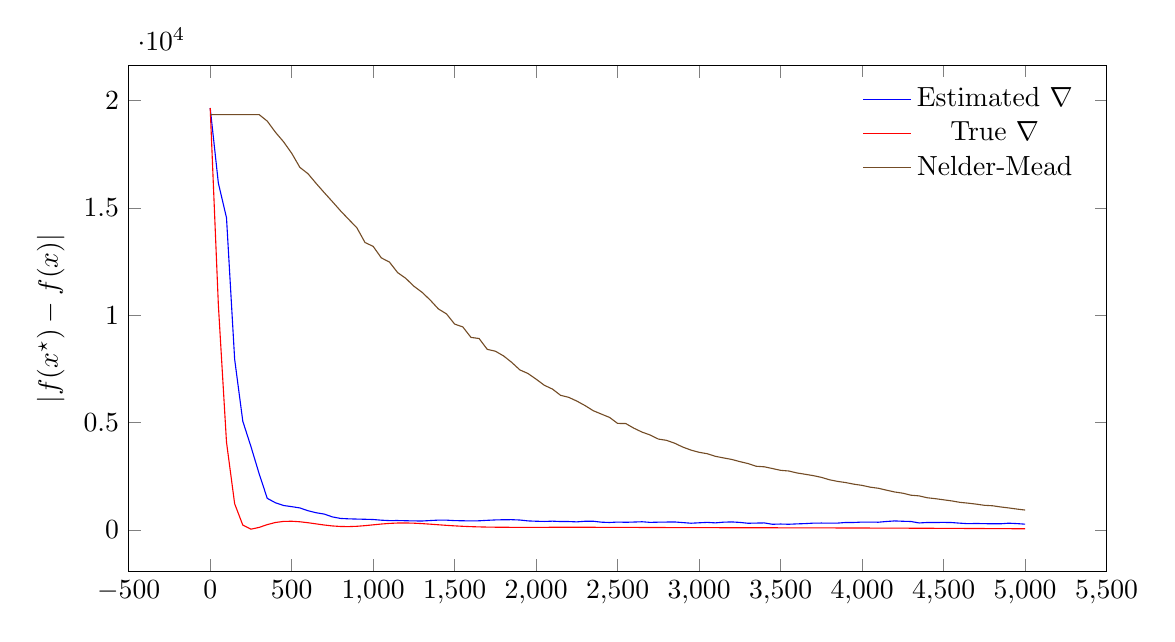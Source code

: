 \begin{tikzpicture}
\begin{axis}[ylabel={$\lvert f(x^\star) - f(x) \rvert$},width=14cm,height=8cm, legend style={draw=none}]
    \legend{{Estimated $\nabla$},{True $\nabla$},{Nelder-Mead}}
    \addplot+[no marks]
        table[x expr=\thisrowno{0}*50, row sep={\\}]
        {
            x  y  \\
            0.0  19649.0  \\
            1.0  16155.659  \\
            2.0  14540.334  \\
            3.0  7953.599  \\
            4.0  5066.53  \\
            5.0  3886.832  \\
            6.0  2628.899  \\
            7.0  1476.37  \\
            8.0  1271.483  \\
            9.0  1142.464  \\
            10.0  1089.151  \\
            11.0  1029.087  \\
            12.0  900.286  \\
            13.0  805.02  \\
            14.0  743.274  \\
            15.0  610.598  \\
            16.0  539.788  \\
            17.0  521.145  \\
            18.0  510.93  \\
            19.0  501.11  \\
            20.0  490.197  \\
            21.0  458.292  \\
            22.0  439.658  \\
            23.0  442.504  \\
            24.0  432.848  \\
            25.0  424.622  \\
            26.0  420.931  \\
            27.0  441.695  \\
            28.0  462.244  \\
            29.0  460.225  \\
            30.0  438.572  \\
            31.0  431.166  \\
            32.0  425.433  \\
            33.0  430.39  \\
            34.0  452.499  \\
            35.0  470.334  \\
            36.0  480.149  \\
            37.0  481.875  \\
            38.0  466.699  \\
            39.0  424.864  \\
            40.0  410.023  \\
            41.0  399.785  \\
            42.0  412.927  \\
            43.0  396.205  \\
            44.0  395.183  \\
            45.0  380.358  \\
            46.0  408.942  \\
            47.0  410.703  \\
            48.0  366.192  \\
            49.0  351.487  \\
            50.0  371.447  \\
            51.0  360.994  \\
            52.0  372.181  \\
            53.0  385.421  \\
            54.0  356.577  \\
            55.0  366.321  \\
            56.0  371.55  \\
            57.0  375.413  \\
            58.0  347.249  \\
            59.0  317.14  \\
            60.0  337.198  \\
            61.0  356.667  \\
            62.0  333.571  \\
            63.0  366.466  \\
            64.0  377.308  \\
            65.0  355.136  \\
            66.0  315.662  \\
            67.0  324.103  \\
            68.0  331.236  \\
            69.0  268.307  \\
            70.0  279.688  \\
            71.0  268.802  \\
            72.0  286.44  \\
            73.0  299.915  \\
            74.0  320.875  \\
            75.0  325.483  \\
            76.0  321.141  \\
            77.0  323.075  \\
            78.0  352.958  \\
            79.0  352.793  \\
            80.0  370.485  \\
            81.0  368.778  \\
            82.0  364.417  \\
            83.0  398.513  \\
            84.0  424.085  \\
            85.0  408.344  \\
            86.0  397.646  \\
            87.0  329.752  \\
            88.0  352.006  \\
            89.0  351.012  \\
            90.0  355.466  \\
            91.0  348.357  \\
            92.0  319.832  \\
            93.0  295.838  \\
            94.0  306.058  \\
            95.0  296.493  \\
            96.0  292.696  \\
            97.0  291.074  \\
            98.0  318.905  \\
            99.0  300.072  \\
            100.0  273.341  \\
        }
        ;
    \addplot+[no marks]
        table[x expr=\thisrowno{0}*50, row sep={\\}]
        {
            x  y  \\
            0.0  19649.0  \\
            1.0  10493.529  \\
            2.0  4091.667  \\
            3.0  1224.84  \\
            4.0  230.358  \\
            5.0  39.797  \\
            6.0  122.284  \\
            7.0  252.383  \\
            8.0  351.121  \\
            9.0  401.62  \\
            10.0  409.292  \\
            11.0  385.2  \\
            12.0  340.696  \\
            13.0  286.662  \\
            14.0  233.537  \\
            15.0  190.635  \\
            16.0  164.909  \\
            17.0  159.77  \\
            18.0  174.483  \\
            19.0  204.419  \\
            20.0  242.209  \\
            21.0  279.564  \\
            22.0  309.205  \\
            23.0  326.341  \\
            24.0  329.293  \\
            25.0  319.224  \\
            26.0  299.249  \\
            27.0  273.322  \\
            28.0  245.257  \\
            29.0  218.105  \\
            30.0  193.9  \\
            31.0  173.697  \\
            32.0  157.775  \\
            33.0  145.887  \\
            34.0  137.494  \\
            35.0  131.939  \\
            36.0  128.563  \\
            37.0  126.775  \\
            38.0  126.077  \\
            39.0  126.073  \\
            40.0  126.459  \\
            41.0  127.014  \\
            42.0  127.576  \\
            43.0  128.032  \\
            44.0  128.301  \\
            45.0  128.331  \\
            46.0  128.09  \\
            47.0  127.567  \\
            48.0  126.768  \\
            49.0  125.721  \\
            50.0  124.465  \\
            51.0  123.052  \\
            52.0  121.539  \\
            53.0  119.982  \\
            54.0  118.433  \\
            55.0  116.935  \\
            56.0  115.523  \\
            57.0  114.217  \\
            58.0  113.03  \\
            59.0  111.963  \\
            60.0  111.008  \\
            61.0  110.151  \\
            62.0  109.375  \\
            63.0  108.659  \\
            64.0  107.982  \\
            65.0  107.324  \\
            66.0  106.667  \\
            67.0  105.996  \\
            68.0  105.298  \\
            69.0  104.564  \\
            70.0  103.789  \\
            71.0  102.969  \\
            72.0  102.103  \\
            73.0  101.19  \\
            74.0  100.232  \\
            75.0  99.231  \\
            76.0  98.187  \\
            77.0  97.102  \\
            78.0  95.977  \\
            79.0  94.812  \\
            80.0  93.606  \\
            81.0  92.356  \\
            82.0  91.062  \\
            83.0  89.72  \\
            84.0  88.327  \\
            85.0  86.88  \\
            86.0  85.377  \\
            87.0  83.815  \\
            88.0  82.191  \\
            89.0  80.505  \\
            90.0  78.757  \\
            91.0  76.947  \\
            92.0  75.08  \\
            93.0  73.16  \\
            94.0  71.196  \\
            95.0  69.198  \\
            96.0  67.179  \\
            97.0  65.156  \\
            98.0  63.149  \\
            99.0  61.18  \\
            100.0  59.274  \\
        }
        ;
    \addplot+[no marks]
        table[x expr=\thisrowno{0}*50, row sep={\\}]
        {
            x  y  \\
            0.0  19344.062  \\
            1.0  19344.062  \\
            2.0  19344.062  \\
            3.0  19344.062  \\
            4.0  19344.062  \\
            5.0  19344.062  \\
            6.0  19344.062  \\
            7.0  19040.092  \\
            8.0  18524.092  \\
            9.0  18078.959  \\
            10.0  17543.944  \\
            11.0  16887.115  \\
            12.0  16590.607  \\
            13.0  16139.123  \\
            14.0  15708.334  \\
            15.0  15288.848  \\
            16.0  14860.846  \\
            17.0  14462.696  \\
            18.0  14072.253  \\
            19.0  13386.867  \\
            20.0  13207.534  \\
            21.0  12671.927  \\
            22.0  12475.315  \\
            23.0  11986.904  \\
            24.0  11718.905  \\
            25.0  11350.549  \\
            26.0  11069.444  \\
            27.0  10707.17  \\
            28.0  10296.147  \\
            29.0  10062.254  \\
            30.0  9588.117  \\
            31.0  9457.422  \\
            32.0  8970.066  \\
            33.0  8917.132  \\
            34.0  8413.277  \\
            35.0  8325.936  \\
            36.0  8107.873  \\
            37.0  7806.802  \\
            38.0  7456.26  \\
            39.0  7287.837  \\
            40.0  7023.855  \\
            41.0  6741.016  \\
            42.0  6564.391  \\
            43.0  6271.939  \\
            44.0  6178.354  \\
            45.0  6002.667  \\
            46.0  5795.529  \\
            47.0  5558.011  \\
            48.0  5399.286  \\
            49.0  5245.962  \\
            50.0  4964.551  \\
            51.0  4957.788  \\
            52.0  4740.295  \\
            53.0  4559.766  \\
            54.0  4424.252  \\
            55.0  4235.66  \\
            56.0  4176.667  \\
            57.0  4042.201  \\
            58.0  3862.352  \\
            59.0  3722.092  \\
            60.0  3619.17  \\
            61.0  3552.963  \\
            62.0  3432.213  \\
            63.0  3357.667  \\
            64.0  3287.156  \\
            65.0  3185.356  \\
            66.0  3095.986  \\
            67.0  2969.249  \\
            68.0  2944.447  \\
            69.0  2862.816  \\
            70.0  2780.373  \\
            71.0  2748.856  \\
            72.0  2658.234  \\
            73.0  2597.933  \\
            74.0  2534.252  \\
            75.0  2452.969  \\
            76.0  2340.056  \\
            77.0  2263.961  \\
            78.0  2209.409  \\
            79.0  2134.627  \\
            80.0  2079.334  \\
            81.0  1995.954  \\
            82.0  1944.965  \\
            83.0  1855.781  \\
            84.0  1771.922  \\
            85.0  1715.089  \\
            86.0  1621.829  \\
            87.0  1589.615  \\
            88.0  1501.968  \\
            89.0  1459.915  \\
            90.0  1407.822  \\
            91.0  1355.957  \\
            92.0  1289.755  \\
            93.0  1251.985  \\
            94.0  1207.144  \\
            95.0  1151.355  \\
            96.0  1130.777  \\
            97.0  1075.271  \\
            98.0  1029.242  \\
            99.0  976.437  \\
            100.0  931.287  \\
        }
        ;
\end{axis}
\end{tikzpicture}

